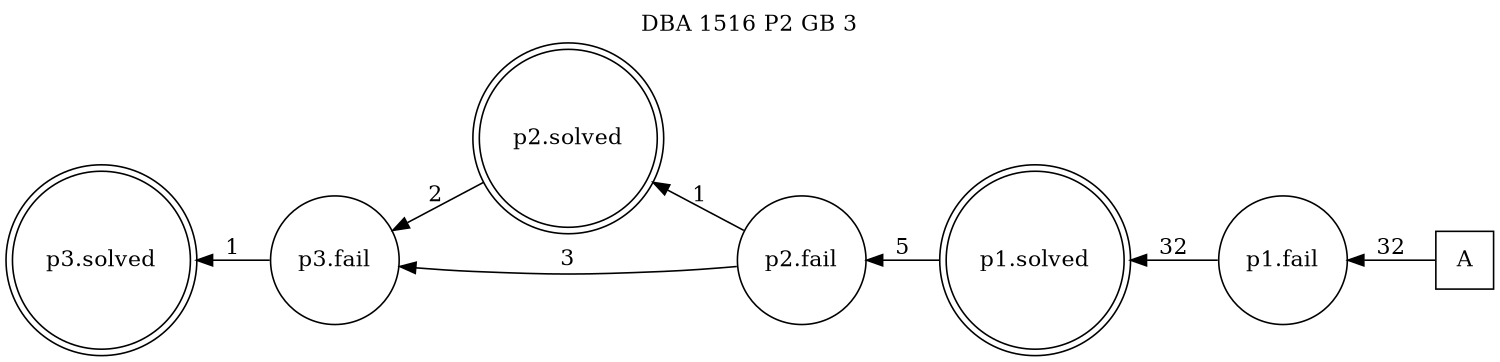 digraph DBA_1516_P2_GB_3_GOOD {
labelloc="tl"
label= " DBA 1516 P2 GB 3 "
rankdir="RL";
graph [ size=" 10 , 10 !"]

"A" [shape="square" label="A"]
"p1.fail" [shape="circle" label="p1.fail"]
"p1.solved" [shape="doublecircle" label="p1.solved"]
"p2.fail" [shape="circle" label="p2.fail"]
"p2.solved" [shape="doublecircle" label="p2.solved"]
"p3.fail" [shape="circle" label="p3.fail"]
"p3.solved" [shape="doublecircle" label="p3.solved"]
"A" -> "p1.fail" [ label=32]
"p1.fail" -> "p1.solved" [ label=32]
"p1.solved" -> "p2.fail" [ label=5]
"p2.fail" -> "p2.solved" [ label=1]
"p2.fail" -> "p3.fail" [ label=3]
"p2.solved" -> "p3.fail" [ label=2]
"p3.fail" -> "p3.solved" [ label=1]
}
